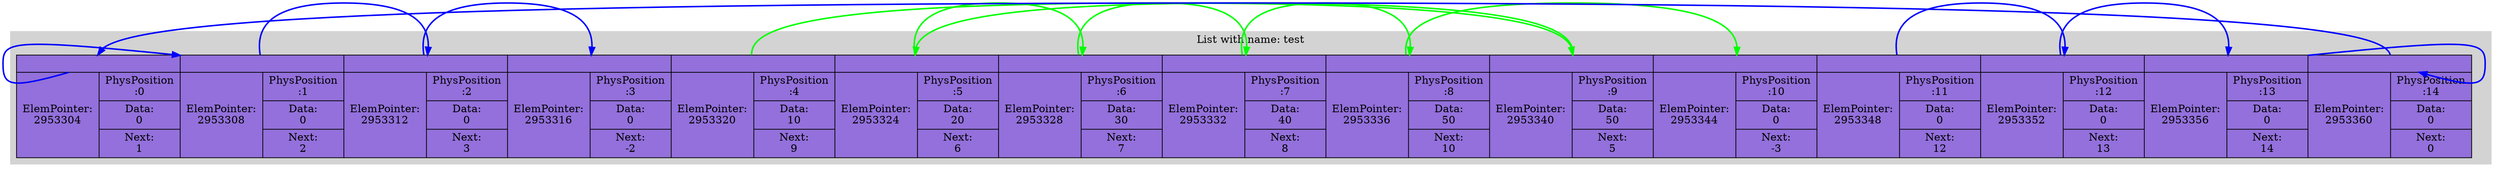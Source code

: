 digraph G{
subgraph clusterlist {
style=filled;
color=lightgrey;
rankdir=LR;
Model [shape=record,style="filled",fillcolor="mediumpurple",label="{{<0>} | {ElemPointer:\n2953304 | {PhysPosition\n:0 | Data:\n0 | Next:\n1}}}| {{<1>} | {ElemPointer:\n2953308 | {PhysPosition\n:1 | Data:\n0 | Next:\n2}}}| {{<2>} | {ElemPointer:\n2953312 | {PhysPosition\n:2 | Data:\n0 | Next:\n3}}}| {{<3>} | {ElemPointer:\n2953316 | {PhysPosition\n:3 | Data:\n0 | Next:\n-2}}}| {{<4>} | {ElemPointer:\n2953320 | {PhysPosition\n:4 | Data:\n10 | Next:\n9}}}| {{<5>} | {ElemPointer:\n2953324 | {PhysPosition\n:5 | Data:\n20 | Next:\n6}}}| {{<6>} | {ElemPointer:\n2953328 | {PhysPosition\n:6 | Data:\n30 | Next:\n7}}}| {{<7>} | {ElemPointer:\n2953332 | {PhysPosition\n:7 | Data:\n40 | Next:\n8}}}| {{<8>} | {ElemPointer:\n2953336 | {PhysPosition\n:8 | Data:\n50 | Next:\n10}}}| {{<9>} | {ElemPointer:\n2953340 | {PhysPosition\n:9 | Data:\n50 | Next:\n5}}}| {{<10>} | {ElemPointer:\n2953344 | {PhysPosition\n:10 | Data:\n0 | Next:\n-3}}}| {{<11>} | {ElemPointer:\n2953348 | {PhysPosition\n:11 | Data:\n0 | Next:\n12}}}| {{<12>} | {ElemPointer:\n2953352 | {PhysPosition\n:12 | Data:\n0 | Next:\n13}}}| {{<13>} | {ElemPointer:\n2953356 | {PhysPosition\n:13 | Data:\n0 | Next:\n14}}}| {{<14>} | {ElemPointer:\n2953360 | {PhysPosition\n:14 | Data:\n0 | Next:\n0}}}"];
Model:<4>->Model:<9>[color="green";style="bold"];
Model:<9>->Model:<5>[color="green";style="bold"];
Model:<5>->Model:<6>[color="green";style="bold"];
Model:<6>->Model:<7>[color="green";style="bold"];
Model:<7>->Model:<8>[color="green";style="bold"];
Model:<8>->Model:<10>[color="green";style="bold"];
Model:<11>->Model:<12>[color="blue";style="bold"];
Model:<12>->Model:<13>[color="blue";style="bold"];
Model:<13>->Model:<14>[color="blue";style="bold"];
Model:<14>->Model:<0>[color="blue";style="bold"];
Model:<0>->Model:<1>[color="blue";style="bold"];
Model:<1>->Model:<2>[color="blue";style="bold"];
Model:<2>->Model:<3>[color="blue";style="bold"];
label = "List with name: test"}
}

